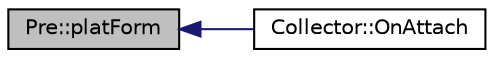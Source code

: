 digraph "Pre::platForm"
{
  edge [fontname="Helvetica",fontsize="10",labelfontname="Helvetica",labelfontsize="10"];
  node [fontname="Helvetica",fontsize="10",shape=record];
  rankdir="LR";
  Node895 [label="Pre::platForm",height=0.2,width=0.4,color="black", fillcolor="grey75", style="filled", fontcolor="black"];
  Node895 -> Node896 [dir="back",color="midnightblue",fontsize="10",style="solid",fontname="Helvetica"];
  Node896 [label="Collector::OnAttach",height=0.2,width=0.4,color="black", fillcolor="white", style="filled",URL="$class_collector.html#a083060f2bf00f965496c44de767cd7a1",tooltip="Execute the plugin. "];
}
